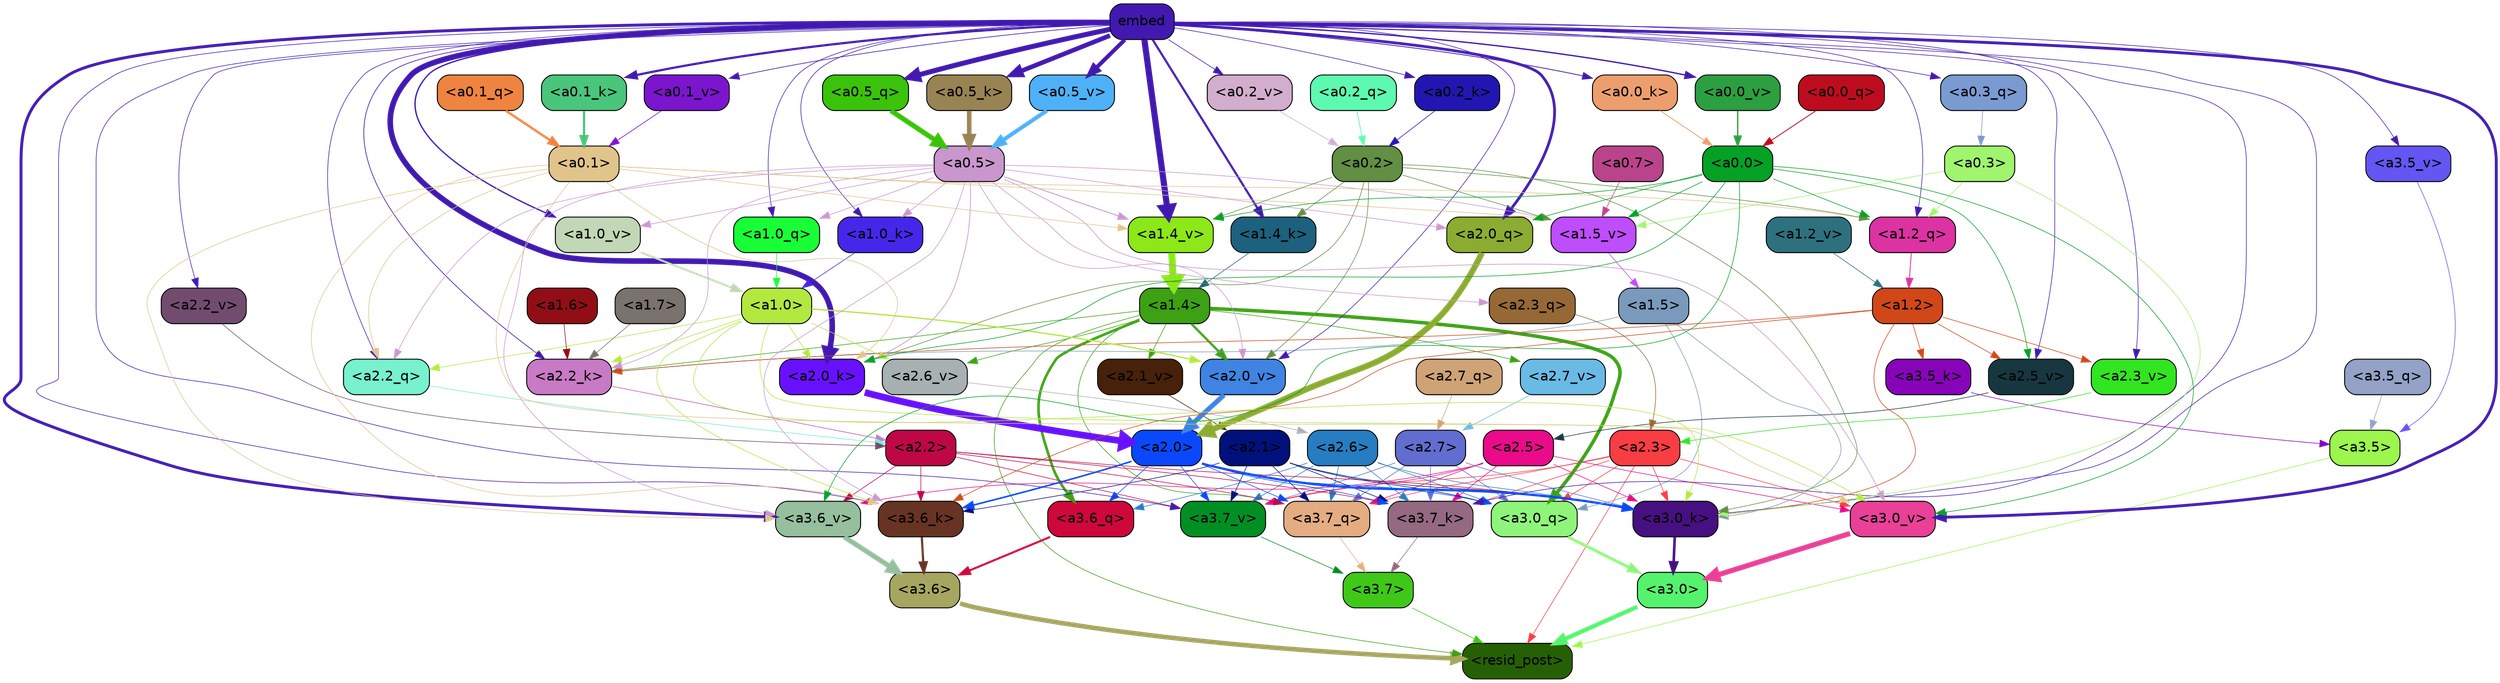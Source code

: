 strict digraph "" {
	graph [bgcolor=transparent,
		layout=dot,
		overlap=false,
		splines=true
	];
	"<a3.7>"	[color=black,
		fillcolor="#3fc818",
		fontname=Helvetica,
		shape=box,
		style="filled, rounded"];
	"<resid_post>"	[color=black,
		fillcolor="#266005",
		fontname=Helvetica,
		shape=box,
		style="filled, rounded"];
	"<a3.7>" -> "<resid_post>"	[color="#3fc818",
		penwidth=0.6];
	"<a3.6>"	[color=black,
		fillcolor="#a6a661",
		fontname=Helvetica,
		shape=box,
		style="filled, rounded"];
	"<a3.6>" -> "<resid_post>"	[color="#a6a661",
		penwidth=4.6696330308914185];
	"<a3.5>"	[color=black,
		fillcolor="#9cf64d",
		fontname=Helvetica,
		shape=box,
		style="filled, rounded"];
	"<a3.5>" -> "<resid_post>"	[color="#9cf64d",
		penwidth=0.6];
	"<a3.0>"	[color=black,
		fillcolor="#55f36d",
		fontname=Helvetica,
		shape=box,
		style="filled, rounded"];
	"<a3.0>" -> "<resid_post>"	[color="#55f36d",
		penwidth=4.282557368278503];
	"<a2.3>"	[color=black,
		fillcolor="#f83d43",
		fontname=Helvetica,
		shape=box,
		style="filled, rounded"];
	"<a2.3>" -> "<resid_post>"	[color="#f83d43",
		penwidth=0.6];
	"<a3.7_q>"	[color=black,
		fillcolor="#e4ac81",
		fontname=Helvetica,
		shape=box,
		style="filled, rounded"];
	"<a2.3>" -> "<a3.7_q>"	[color="#f83d43",
		penwidth=0.6];
	"<a3.0_q>"	[color=black,
		fillcolor="#8ff57a",
		fontname=Helvetica,
		shape=box,
		style="filled, rounded"];
	"<a2.3>" -> "<a3.0_q>"	[color="#f83d43",
		penwidth=0.6];
	"<a3.7_k>"	[color=black,
		fillcolor="#946981",
		fontname=Helvetica,
		shape=box,
		style="filled, rounded"];
	"<a2.3>" -> "<a3.7_k>"	[color="#f83d43",
		penwidth=0.6];
	"<a3.0_k>"	[color=black,
		fillcolor="#461080",
		fontname=Helvetica,
		shape=box,
		style="filled, rounded"];
	"<a2.3>" -> "<a3.0_k>"	[color="#f83d43",
		penwidth=0.6];
	"<a3.7_v>"	[color=black,
		fillcolor="#018f23",
		fontname=Helvetica,
		shape=box,
		style="filled, rounded"];
	"<a2.3>" -> "<a3.7_v>"	[color="#f83d43",
		penwidth=0.6];
	"<a3.0_v>"	[color=black,
		fillcolor="#e94197",
		fontname=Helvetica,
		shape=box,
		style="filled, rounded"];
	"<a2.3>" -> "<a3.0_v>"	[color="#f83d43",
		penwidth=0.6];
	"<a1.4>"	[color=black,
		fillcolor="#3ca113",
		fontname=Helvetica,
		shape=box,
		style="filled, rounded"];
	"<a1.4>" -> "<resid_post>"	[color="#3ca113",
		penwidth=0.6];
	"<a1.4>" -> "<a3.7_q>"	[color="#3ca113",
		penwidth=0.6];
	"<a3.6_q>"	[color=black,
		fillcolor="#ce083b",
		fontname=Helvetica,
		shape=box,
		style="filled, rounded"];
	"<a1.4>" -> "<a3.6_q>"	[color="#3ca113",
		penwidth=2.6073555648326874];
	"<a1.4>" -> "<a3.0_q>"	[color="#3ca113",
		penwidth=3.4971605762839317];
	"<a2.2_k>"	[color=black,
		fillcolor="#c87ac4",
		fontname=Helvetica,
		shape=box,
		style="filled, rounded"];
	"<a1.4>" -> "<a2.2_k>"	[color="#3ca113",
		penwidth=0.6];
	"<a2.7_v>"	[color=black,
		fillcolor="#69bbe6",
		fontname=Helvetica,
		shape=box,
		style="filled, rounded"];
	"<a1.4>" -> "<a2.7_v>"	[color="#3ca113",
		penwidth=0.6];
	"<a2.6_v>"	[color=black,
		fillcolor="#a8b1b2",
		fontname=Helvetica,
		shape=box,
		style="filled, rounded"];
	"<a1.4>" -> "<a2.6_v>"	[color="#3ca113",
		penwidth=0.6];
	"<a2.1_v>"	[color=black,
		fillcolor="#472109",
		fontname=Helvetica,
		shape=box,
		style="filled, rounded"];
	"<a1.4>" -> "<a2.1_v>"	[color="#3ca113",
		penwidth=0.6];
	"<a2.0_v>"	[color=black,
		fillcolor="#3f84e2",
		fontname=Helvetica,
		shape=box,
		style="filled, rounded"];
	"<a1.4>" -> "<a2.0_v>"	[color="#3ca113",
		penwidth=2.268670678138733];
	"<a3.7_q>" -> "<a3.7>"	[color="#e4ac81",
		penwidth=0.6];
	"<a3.6_q>" -> "<a3.6>"	[color="#ce083b",
		penwidth=2.03758105635643];
	"<a3.5_q>"	[color=black,
		fillcolor="#93a2c6",
		fontname=Helvetica,
		shape=box,
		style="filled, rounded"];
	"<a3.5_q>" -> "<a3.5>"	[color="#93a2c6",
		penwidth=0.6];
	"<a3.0_q>" -> "<a3.0>"	[color="#8ff57a",
		penwidth=2.8638100624084473];
	"<a3.7_k>" -> "<a3.7>"	[color="#946981",
		penwidth=0.6];
	"<a3.6_k>"	[color=black,
		fillcolor="#673423",
		fontname=Helvetica,
		shape=box,
		style="filled, rounded"];
	"<a3.6_k>" -> "<a3.6>"	[color="#673423",
		penwidth=2.174198240041733];
	"<a3.5_k>"	[color=black,
		fillcolor="#8804b9",
		fontname=Helvetica,
		shape=box,
		style="filled, rounded"];
	"<a3.5_k>" -> "<a3.5>"	[color="#8804b9",
		penwidth=0.6];
	"<a3.0_k>" -> "<a3.0>"	[color="#461080",
		penwidth=2.6274144649505615];
	"<a3.7_v>" -> "<a3.7>"	[color="#018f23",
		penwidth=0.6];
	"<a3.6_v>"	[color=black,
		fillcolor="#95bf9d",
		fontname=Helvetica,
		shape=box,
		style="filled, rounded"];
	"<a3.6_v>" -> "<a3.6>"	[color="#95bf9d",
		penwidth=5.002329230308533];
	"<a3.5_v>"	[color=black,
		fillcolor="#6356f2",
		fontname=Helvetica,
		shape=box,
		style="filled, rounded"];
	"<a3.5_v>" -> "<a3.5>"	[color="#6356f2",
		penwidth=0.6];
	"<a3.0_v>" -> "<a3.0>"	[color="#e94197",
		penwidth=5.188832879066467];
	"<a2.7>"	[color=black,
		fillcolor="#616ed0",
		fontname=Helvetica,
		shape=box,
		style="filled, rounded"];
	"<a2.7>" -> "<a3.7_q>"	[color="#616ed0",
		penwidth=0.6];
	"<a2.7>" -> "<a3.0_q>"	[color="#616ed0",
		penwidth=0.6];
	"<a2.7>" -> "<a3.7_k>"	[color="#616ed0",
		penwidth=0.6];
	"<a2.7>" -> "<a3.0_k>"	[color="#616ed0",
		penwidth=0.6];
	"<a2.7>" -> "<a3.7_v>"	[color="#616ed0",
		penwidth=0.6];
	"<a2.6>"	[color=black,
		fillcolor="#277dc1",
		fontname=Helvetica,
		shape=box,
		style="filled, rounded"];
	"<a2.6>" -> "<a3.7_q>"	[color="#277dc1",
		penwidth=0.6];
	"<a2.6>" -> "<a3.6_q>"	[color="#277dc1",
		penwidth=0.6];
	"<a2.6>" -> "<a3.0_q>"	[color="#277dc1",
		penwidth=0.6];
	"<a2.6>" -> "<a3.7_k>"	[color="#277dc1",
		penwidth=0.6];
	"<a2.6>" -> "<a3.0_k>"	[color="#277dc1",
		penwidth=0.6];
	"<a2.6>" -> "<a3.7_v>"	[color="#277dc1",
		penwidth=0.6];
	"<a2.5>"	[color=black,
		fillcolor="#e90b8a",
		fontname=Helvetica,
		shape=box,
		style="filled, rounded"];
	"<a2.5>" -> "<a3.7_q>"	[color="#e90b8a",
		penwidth=0.6];
	"<a2.5>" -> "<a3.7_k>"	[color="#e90b8a",
		penwidth=0.6];
	"<a2.5>" -> "<a3.0_k>"	[color="#e90b8a",
		penwidth=0.6];
	"<a2.5>" -> "<a3.7_v>"	[color="#e90b8a",
		penwidth=0.6];
	"<a2.5>" -> "<a3.6_v>"	[color="#e90b8a",
		penwidth=0.6];
	"<a2.5>" -> "<a3.0_v>"	[color="#e90b8a",
		penwidth=0.6];
	"<a2.2>"	[color=black,
		fillcolor="#be0845",
		fontname=Helvetica,
		shape=box,
		style="filled, rounded"];
	"<a2.2>" -> "<a3.7_q>"	[color="#be0845",
		penwidth=0.6];
	"<a2.2>" -> "<a3.7_k>"	[color="#be0845",
		penwidth=0.6];
	"<a2.2>" -> "<a3.6_k>"	[color="#be0845",
		penwidth=0.6];
	"<a2.2>" -> "<a3.0_k>"	[color="#be0845",
		penwidth=0.6];
	"<a2.2>" -> "<a3.7_v>"	[color="#be0845",
		penwidth=0.6];
	"<a2.2>" -> "<a3.6_v>"	[color="#be0845",
		penwidth=0.6];
	"<a2.1>"	[color=black,
		fillcolor="#01117c",
		fontname=Helvetica,
		shape=box,
		style="filled, rounded"];
	"<a2.1>" -> "<a3.7_q>"	[color="#01117c",
		penwidth=0.6];
	"<a2.1>" -> "<a3.0_q>"	[color="#01117c",
		penwidth=0.6];
	"<a2.1>" -> "<a3.7_k>"	[color="#01117c",
		penwidth=0.6];
	"<a2.1>" -> "<a3.6_k>"	[color="#01117c",
		penwidth=0.6];
	"<a2.1>" -> "<a3.0_k>"	[color="#01117c",
		penwidth=0.6];
	"<a2.1>" -> "<a3.7_v>"	[color="#01117c",
		penwidth=0.6];
	"<a2.0>"	[color=black,
		fillcolor="#0949fb",
		fontname=Helvetica,
		shape=box,
		style="filled, rounded"];
	"<a2.0>" -> "<a3.7_q>"	[color="#0949fb",
		penwidth=0.6];
	"<a2.0>" -> "<a3.6_q>"	[color="#0949fb",
		penwidth=0.6];
	"<a2.0>" -> "<a3.0_q>"	[color="#0949fb",
		penwidth=0.6];
	"<a2.0>" -> "<a3.7_k>"	[color="#0949fb",
		penwidth=0.6];
	"<a2.0>" -> "<a3.6_k>"	[color="#0949fb",
		penwidth=1.5568191409111023];
	"<a2.0>" -> "<a3.0_k>"	[color="#0949fb",
		penwidth=2.270527422428131];
	"<a2.0>" -> "<a3.7_v>"	[color="#0949fb",
		penwidth=0.6];
	"<a1.5>"	[color=black,
		fillcolor="#7a9abc",
		fontname=Helvetica,
		shape=box,
		style="filled, rounded"];
	"<a1.5>" -> "<a3.0_q>"	[color="#7a9abc",
		penwidth=0.6];
	"<a1.5>" -> "<a3.0_k>"	[color="#7a9abc",
		penwidth=0.6];
	"<a1.5>" -> "<a2.2_k>"	[color="#7a9abc",
		penwidth=0.6];
	embed	[color=black,
		fillcolor="#4119b0",
		fontname=Helvetica,
		shape=box,
		style="filled, rounded"];
	embed -> "<a3.7_k>"	[color="#4119b0",
		penwidth=0.6];
	embed -> "<a3.6_k>"	[color="#4119b0",
		penwidth=0.6];
	embed -> "<a3.0_k>"	[color="#4119b0",
		penwidth=0.6];
	embed -> "<a3.7_v>"	[color="#4119b0",
		penwidth=0.6];
	embed -> "<a3.6_v>"	[color="#4119b0",
		penwidth=2.9588699340820312];
	embed -> "<a3.5_v>"	[color="#4119b0",
		penwidth=0.6];
	embed -> "<a3.0_v>"	[color="#4119b0",
		penwidth=2.8686431646347046];
	"<a2.2_q>"	[color=black,
		fillcolor="#77f1ce",
		fontname=Helvetica,
		shape=box,
		style="filled, rounded"];
	embed -> "<a2.2_q>"	[color="#4119b0",
		penwidth=0.6];
	"<a2.0_q>"	[color=black,
		fillcolor="#8bac31",
		fontname=Helvetica,
		shape=box,
		style="filled, rounded"];
	embed -> "<a2.0_q>"	[color="#4119b0",
		penwidth=2.7617180347442627];
	embed -> "<a2.2_k>"	[color="#4119b0",
		penwidth=0.67606520652771];
	"<a2.0_k>"	[color=black,
		fillcolor="#6811ff",
		fontname=Helvetica,
		shape=box,
		style="filled, rounded"];
	embed -> "<a2.0_k>"	[color="#4119b0",
		penwidth=5.615107178688049];
	"<a2.5_v>"	[color=black,
		fillcolor="#173740",
		fontname=Helvetica,
		shape=box,
		style="filled, rounded"];
	embed -> "<a2.5_v>"	[color="#4119b0",
		penwidth=0.6];
	"<a2.3_v>"	[color=black,
		fillcolor="#31e520",
		fontname=Helvetica,
		shape=box,
		style="filled, rounded"];
	embed -> "<a2.3_v>"	[color="#4119b0",
		penwidth=0.6];
	"<a2.2_v>"	[color=black,
		fillcolor="#714c6f",
		fontname=Helvetica,
		shape=box,
		style="filled, rounded"];
	embed -> "<a2.2_v>"	[color="#4119b0",
		penwidth=0.6];
	embed -> "<a2.0_v>"	[color="#4119b0",
		penwidth=0.6];
	"<a1.2_q>"	[color=black,
		fillcolor="#dd33a2",
		fontname=Helvetica,
		shape=box,
		style="filled, rounded"];
	embed -> "<a1.2_q>"	[color="#4119b0",
		penwidth=0.6];
	"<a1.0_q>"	[color=black,
		fillcolor="#19ff37",
		fontname=Helvetica,
		shape=box,
		style="filled, rounded"];
	embed -> "<a1.0_q>"	[color="#4119b0",
		penwidth=0.6];
	"<a1.4_k>"	[color=black,
		fillcolor="#1c617e",
		fontname=Helvetica,
		shape=box,
		style="filled, rounded"];
	embed -> "<a1.4_k>"	[color="#4119b0",
		penwidth=2.1468217372894287];
	"<a1.0_k>"	[color=black,
		fillcolor="#4527ea",
		fontname=Helvetica,
		shape=box,
		style="filled, rounded"];
	embed -> "<a1.0_k>"	[color="#4119b0",
		penwidth=0.6];
	"<a1.4_v>"	[color=black,
		fillcolor="#8ce818",
		fontname=Helvetica,
		shape=box,
		style="filled, rounded"];
	embed -> "<a1.4_v>"	[color="#4119b0",
		penwidth=6.189999580383301];
	"<a1.0_v>"	[color=black,
		fillcolor="#c1d7b5",
		fontname=Helvetica,
		shape=box,
		style="filled, rounded"];
	embed -> "<a1.0_v>"	[color="#4119b0",
		penwidth=1.3123979568481445];
	"<a0.5_q>"	[color=black,
		fillcolor="#3ac30a",
		fontname=Helvetica,
		shape=box,
		style="filled, rounded"];
	embed -> "<a0.5_q>"	[color="#4119b0",
		penwidth=5.055958271026611];
	"<a0.3_q>"	[color=black,
		fillcolor="#7a9ad2",
		fontname=Helvetica,
		shape=box,
		style="filled, rounded"];
	embed -> "<a0.3_q>"	[color="#4119b0",
		penwidth=0.6];
	"<a0.5_k>"	[color=black,
		fillcolor="#988353",
		fontname=Helvetica,
		shape=box,
		style="filled, rounded"];
	embed -> "<a0.5_k>"	[color="#4119b0",
		penwidth=4.58268666267395];
	"<a0.2_k>"	[color=black,
		fillcolor="#2116b1",
		fontname=Helvetica,
		shape=box,
		style="filled, rounded"];
	embed -> "<a0.2_k>"	[color="#4119b0",
		penwidth=0.6];
	"<a0.1_k>"	[color=black,
		fillcolor="#4ac57c",
		fontname=Helvetica,
		shape=box,
		style="filled, rounded"];
	embed -> "<a0.1_k>"	[color="#4119b0",
		penwidth=2.2296652793884277];
	"<a0.0_k>"	[color=black,
		fillcolor="#ec9e6e",
		fontname=Helvetica,
		shape=box,
		style="filled, rounded"];
	embed -> "<a0.0_k>"	[color="#4119b0",
		penwidth=0.7705097198486328];
	"<a0.5_v>"	[color=black,
		fillcolor="#4eb1f8",
		fontname=Helvetica,
		shape=box,
		style="filled, rounded"];
	embed -> "<a0.5_v>"	[color="#4119b0",
		penwidth=4.06441330909729];
	"<a0.2_v>"	[color=black,
		fillcolor="#d2adcd",
		fontname=Helvetica,
		shape=box,
		style="filled, rounded"];
	embed -> "<a0.2_v>"	[color="#4119b0",
		penwidth=0.6];
	"<a0.1_v>"	[color=black,
		fillcolor="#7b15ce",
		fontname=Helvetica,
		shape=box,
		style="filled, rounded"];
	embed -> "<a0.1_v>"	[color="#4119b0",
		penwidth=0.6574034690856934];
	"<a0.0_v>"	[color=black,
		fillcolor="#2c9f41",
		fontname=Helvetica,
		shape=box,
		style="filled, rounded"];
	embed -> "<a0.0_v>"	[color="#4119b0",
		penwidth=1.3119869232177734];
	"<a1.2>"	[color=black,
		fillcolor="#d14718",
		fontname=Helvetica,
		shape=box,
		style="filled, rounded"];
	"<a1.2>" -> "<a3.6_k>"	[color="#d14718",
		penwidth=0.6];
	"<a1.2>" -> "<a3.5_k>"	[color="#d14718",
		penwidth=0.6];
	"<a1.2>" -> "<a3.0_k>"	[color="#d14718",
		penwidth=0.6];
	"<a1.2>" -> "<a2.2_k>"	[color="#d14718",
		penwidth=0.6];
	"<a1.2>" -> "<a2.5_v>"	[color="#d14718",
		penwidth=0.6];
	"<a1.2>" -> "<a2.3_v>"	[color="#d14718",
		penwidth=0.6];
	"<a1.0>"	[color=black,
		fillcolor="#b3e83f",
		fontname=Helvetica,
		shape=box,
		style="filled, rounded"];
	"<a1.0>" -> "<a3.6_k>"	[color="#b3e83f",
		penwidth=0.6];
	"<a1.0>" -> "<a3.0_k>"	[color="#b3e83f",
		penwidth=0.6];
	"<a1.0>" -> "<a3.0_v>"	[color="#b3e83f",
		penwidth=0.6];
	"<a1.0>" -> "<a2.2_q>"	[color="#b3e83f",
		penwidth=0.6];
	"<a1.0>" -> "<a2.2_k>"	[color="#b3e83f",
		penwidth=0.6];
	"<a1.0>" -> "<a2.0_k>"	[color="#b3e83f",
		penwidth=0.6];
	"<a1.0>" -> "<a2.6_v>"	[color="#b3e83f",
		penwidth=0.6];
	"<a1.0>" -> "<a2.0_v>"	[color="#b3e83f",
		penwidth=1.27996826171875];
	"<a0.5>"	[color=black,
		fillcolor="#c996cd",
		fontname=Helvetica,
		shape=box,
		style="filled, rounded"];
	"<a0.5>" -> "<a3.6_k>"	[color="#c996cd",
		penwidth=0.6];
	"<a0.5>" -> "<a3.6_v>"	[color="#c996cd",
		penwidth=0.6];
	"<a0.5>" -> "<a3.0_v>"	[color="#c996cd",
		penwidth=0.6421224474906921];
	"<a2.3_q>"	[color=black,
		fillcolor="#966836",
		fontname=Helvetica,
		shape=box,
		style="filled, rounded"];
	"<a0.5>" -> "<a2.3_q>"	[color="#c996cd",
		penwidth=0.6];
	"<a0.5>" -> "<a2.2_q>"	[color="#c996cd",
		penwidth=0.6];
	"<a0.5>" -> "<a2.0_q>"	[color="#c996cd",
		penwidth=0.6];
	"<a0.5>" -> "<a2.2_k>"	[color="#c996cd",
		penwidth=0.6];
	"<a0.5>" -> "<a2.0_k>"	[color="#c996cd",
		penwidth=0.7151575088500977];
	"<a0.5>" -> "<a2.0_v>"	[color="#c996cd",
		penwidth=0.6];
	"<a0.5>" -> "<a1.0_q>"	[color="#c996cd",
		penwidth=0.6];
	"<a0.5>" -> "<a1.0_k>"	[color="#c996cd",
		penwidth=0.6];
	"<a1.5_v>"	[color=black,
		fillcolor="#be4dfb",
		fontname=Helvetica,
		shape=box,
		style="filled, rounded"];
	"<a0.5>" -> "<a1.5_v>"	[color="#c996cd",
		penwidth=0.6];
	"<a0.5>" -> "<a1.4_v>"	[color="#c996cd",
		penwidth=0.8927993774414062];
	"<a0.5>" -> "<a1.0_v>"	[color="#c996cd",
		penwidth=0.6];
	"<a0.1>"	[color=black,
		fillcolor="#e1c48a",
		fontname=Helvetica,
		shape=box,
		style="filled, rounded"];
	"<a0.1>" -> "<a3.6_k>"	[color="#e1c48a",
		penwidth=0.6];
	"<a0.1>" -> "<a3.6_v>"	[color="#e1c48a",
		penwidth=0.6];
	"<a0.1>" -> "<a3.0_v>"	[color="#e1c48a",
		penwidth=0.6];
	"<a0.1>" -> "<a2.2_q>"	[color="#e1c48a",
		penwidth=0.6];
	"<a0.1>" -> "<a2.0_k>"	[color="#e1c48a",
		penwidth=0.6];
	"<a0.1>" -> "<a1.2_q>"	[color="#e1c48a",
		penwidth=0.6];
	"<a0.1>" -> "<a1.5_v>"	[color="#e1c48a",
		penwidth=0.6];
	"<a0.1>" -> "<a1.4_v>"	[color="#e1c48a",
		penwidth=0.6];
	"<a0.3>"	[color=black,
		fillcolor="#9ff56d",
		fontname=Helvetica,
		shape=box,
		style="filled, rounded"];
	"<a0.3>" -> "<a3.0_k>"	[color="#9ff56d",
		penwidth=0.6];
	"<a0.3>" -> "<a1.2_q>"	[color="#9ff56d",
		penwidth=0.6];
	"<a0.3>" -> "<a1.5_v>"	[color="#9ff56d",
		penwidth=0.6];
	"<a0.2>"	[color=black,
		fillcolor="#628f43",
		fontname=Helvetica,
		shape=box,
		style="filled, rounded"];
	"<a0.2>" -> "<a3.0_k>"	[color="#628f43",
		penwidth=0.6];
	"<a0.2>" -> "<a2.0_k>"	[color="#628f43",
		penwidth=0.6];
	"<a0.2>" -> "<a2.0_v>"	[color="#628f43",
		penwidth=0.6];
	"<a0.2>" -> "<a1.2_q>"	[color="#628f43",
		penwidth=0.6];
	"<a0.2>" -> "<a1.4_k>"	[color="#628f43",
		penwidth=0.6];
	"<a0.2>" -> "<a1.5_v>"	[color="#628f43",
		penwidth=0.6];
	"<a0.2>" -> "<a1.4_v>"	[color="#628f43",
		penwidth=0.6];
	"<a0.0>"	[color=black,
		fillcolor="#05a125",
		fontname=Helvetica,
		shape=box,
		style="filled, rounded"];
	"<a0.0>" -> "<a3.6_v>"	[color="#05a125",
		penwidth=0.6];
	"<a0.0>" -> "<a3.0_v>"	[color="#05a125",
		penwidth=0.6];
	"<a0.0>" -> "<a2.0_q>"	[color="#05a125",
		penwidth=0.6];
	"<a0.0>" -> "<a2.0_k>"	[color="#05a125",
		penwidth=0.6];
	"<a0.0>" -> "<a2.5_v>"	[color="#05a125",
		penwidth=0.6];
	"<a0.0>" -> "<a1.2_q>"	[color="#05a125",
		penwidth=0.6];
	"<a0.0>" -> "<a1.5_v>"	[color="#05a125",
		penwidth=0.6];
	"<a0.0>" -> "<a1.4_v>"	[color="#05a125",
		penwidth=0.6];
	"<a2.7_q>"	[color=black,
		fillcolor="#cfa375",
		fontname=Helvetica,
		shape=box,
		style="filled, rounded"];
	"<a2.7_q>" -> "<a2.7>"	[color="#cfa375",
		penwidth=0.6];
	"<a2.3_q>" -> "<a2.3>"	[color="#966836",
		penwidth=0.6];
	"<a2.2_q>" -> "<a2.2>"	[color="#77f1ce",
		penwidth=0.6340763568878174];
	"<a2.0_q>" -> "<a2.0>"	[color="#8bac31",
		penwidth=6.0160088539123535];
	"<a2.2_k>" -> "<a2.2>"	[color="#c87ac4",
		penwidth=0.7764816284179688];
	"<a2.0_k>" -> "<a2.0>"	[color="#6811ff",
		penwidth=6.773025274276733];
	"<a2.7_v>" -> "<a2.7>"	[color="#69bbe6",
		penwidth=0.6];
	"<a2.6_v>" -> "<a2.6>"	[color="#a8b1b2",
		penwidth=0.6];
	"<a2.5_v>" -> "<a2.5>"	[color="#173740",
		penwidth=0.6];
	"<a2.3_v>" -> "<a2.3>"	[color="#31e520",
		penwidth=0.6];
	"<a2.2_v>" -> "<a2.2>"	[color="#714c6f",
		penwidth=0.6];
	"<a2.1_v>" -> "<a2.1>"	[color="#472109",
		penwidth=0.6];
	"<a2.0_v>" -> "<a2.0>"	[color="#3f84e2",
		penwidth=4.906715989112854];
	"<a1.7>"	[color=black,
		fillcolor="#79726d",
		fontname=Helvetica,
		shape=box,
		style="filled, rounded"];
	"<a1.7>" -> "<a2.2_k>"	[color="#79726d",
		penwidth=0.6];
	"<a1.6>"	[color=black,
		fillcolor="#910e16",
		fontname=Helvetica,
		shape=box,
		style="filled, rounded"];
	"<a1.6>" -> "<a2.2_k>"	[color="#910e16",
		penwidth=0.6];
	"<a1.2_q>" -> "<a1.2>"	[color="#dd33a2",
		penwidth=0.836545467376709];
	"<a1.0_q>" -> "<a1.0>"	[color="#19ff37",
		penwidth=0.6];
	"<a1.4_k>" -> "<a1.4>"	[color="#1c617e",
		penwidth=0.6];
	"<a1.0_k>" -> "<a1.0>"	[color="#4527ea",
		penwidth=0.6];
	"<a1.5_v>" -> "<a1.5>"	[color="#be4dfb",
		penwidth=0.6];
	"<a1.4_v>" -> "<a1.4>"	[color="#8ce818",
		penwidth=7.093163728713989];
	"<a1.2_v>"	[color=black,
		fillcolor="#2e717e",
		fontname=Helvetica,
		shape=box,
		style="filled, rounded"];
	"<a1.2_v>" -> "<a1.2>"	[color="#2e717e",
		penwidth=0.6];
	"<a1.0_v>" -> "<a1.0>"	[color="#c1d7b5",
		penwidth=1.9666723012924194];
	"<a0.7>"	[color=black,
		fillcolor="#ba448b",
		fontname=Helvetica,
		shape=box,
		style="filled, rounded"];
	"<a0.7>" -> "<a1.5_v>"	[color="#ba448b",
		penwidth=0.6];
	"<a0.5_q>" -> "<a0.5>"	[color="#3ac30a",
		penwidth=5.0559651255607605];
	"<a0.3_q>" -> "<a0.3>"	[color="#7a9ad2",
		penwidth=0.6];
	"<a0.2_q>"	[color=black,
		fillcolor="#5ef9b0",
		fontname=Helvetica,
		shape=box,
		style="filled, rounded"];
	"<a0.2_q>" -> "<a0.2>"	[color="#5ef9b0",
		penwidth=0.7587676048278809];
	"<a0.1_q>"	[color=black,
		fillcolor="#ee843f",
		fontname=Helvetica,
		shape=box,
		style="filled, rounded"];
	"<a0.1_q>" -> "<a0.1>"	[color="#ee843f",
		penwidth=2.3103086948394775];
	"<a0.0_q>"	[color=black,
		fillcolor="#be0c1f",
		fontname=Helvetica,
		shape=box,
		style="filled, rounded"];
	"<a0.0_q>" -> "<a0.0>"	[color="#be0c1f",
		penwidth=0.8285908699035645];
	"<a0.5_k>" -> "<a0.5>"	[color="#988353",
		penwidth=4.577519536018372];
	"<a0.2_k>" -> "<a0.2>"	[color="#2116b1",
		penwidth=0.6];
	"<a0.1_k>" -> "<a0.1>"	[color="#4ac57c",
		penwidth=2.2273199558258057];
	"<a0.0_k>" -> "<a0.0>"	[color="#ec9e6e",
		penwidth=0.7703166007995605];
	"<a0.5_v>" -> "<a0.5>"	[color="#4eb1f8",
		penwidth=4.062177300453186];
	"<a0.2_v>" -> "<a0.2>"	[color="#d2adcd",
		penwidth=0.6];
	"<a0.1_v>" -> "<a0.1>"	[color="#7b15ce",
		penwidth=0.654442310333252];
	"<a0.0_v>" -> "<a0.0>"	[color="#2c9f41",
		penwidth=1.307939052581787];
}
